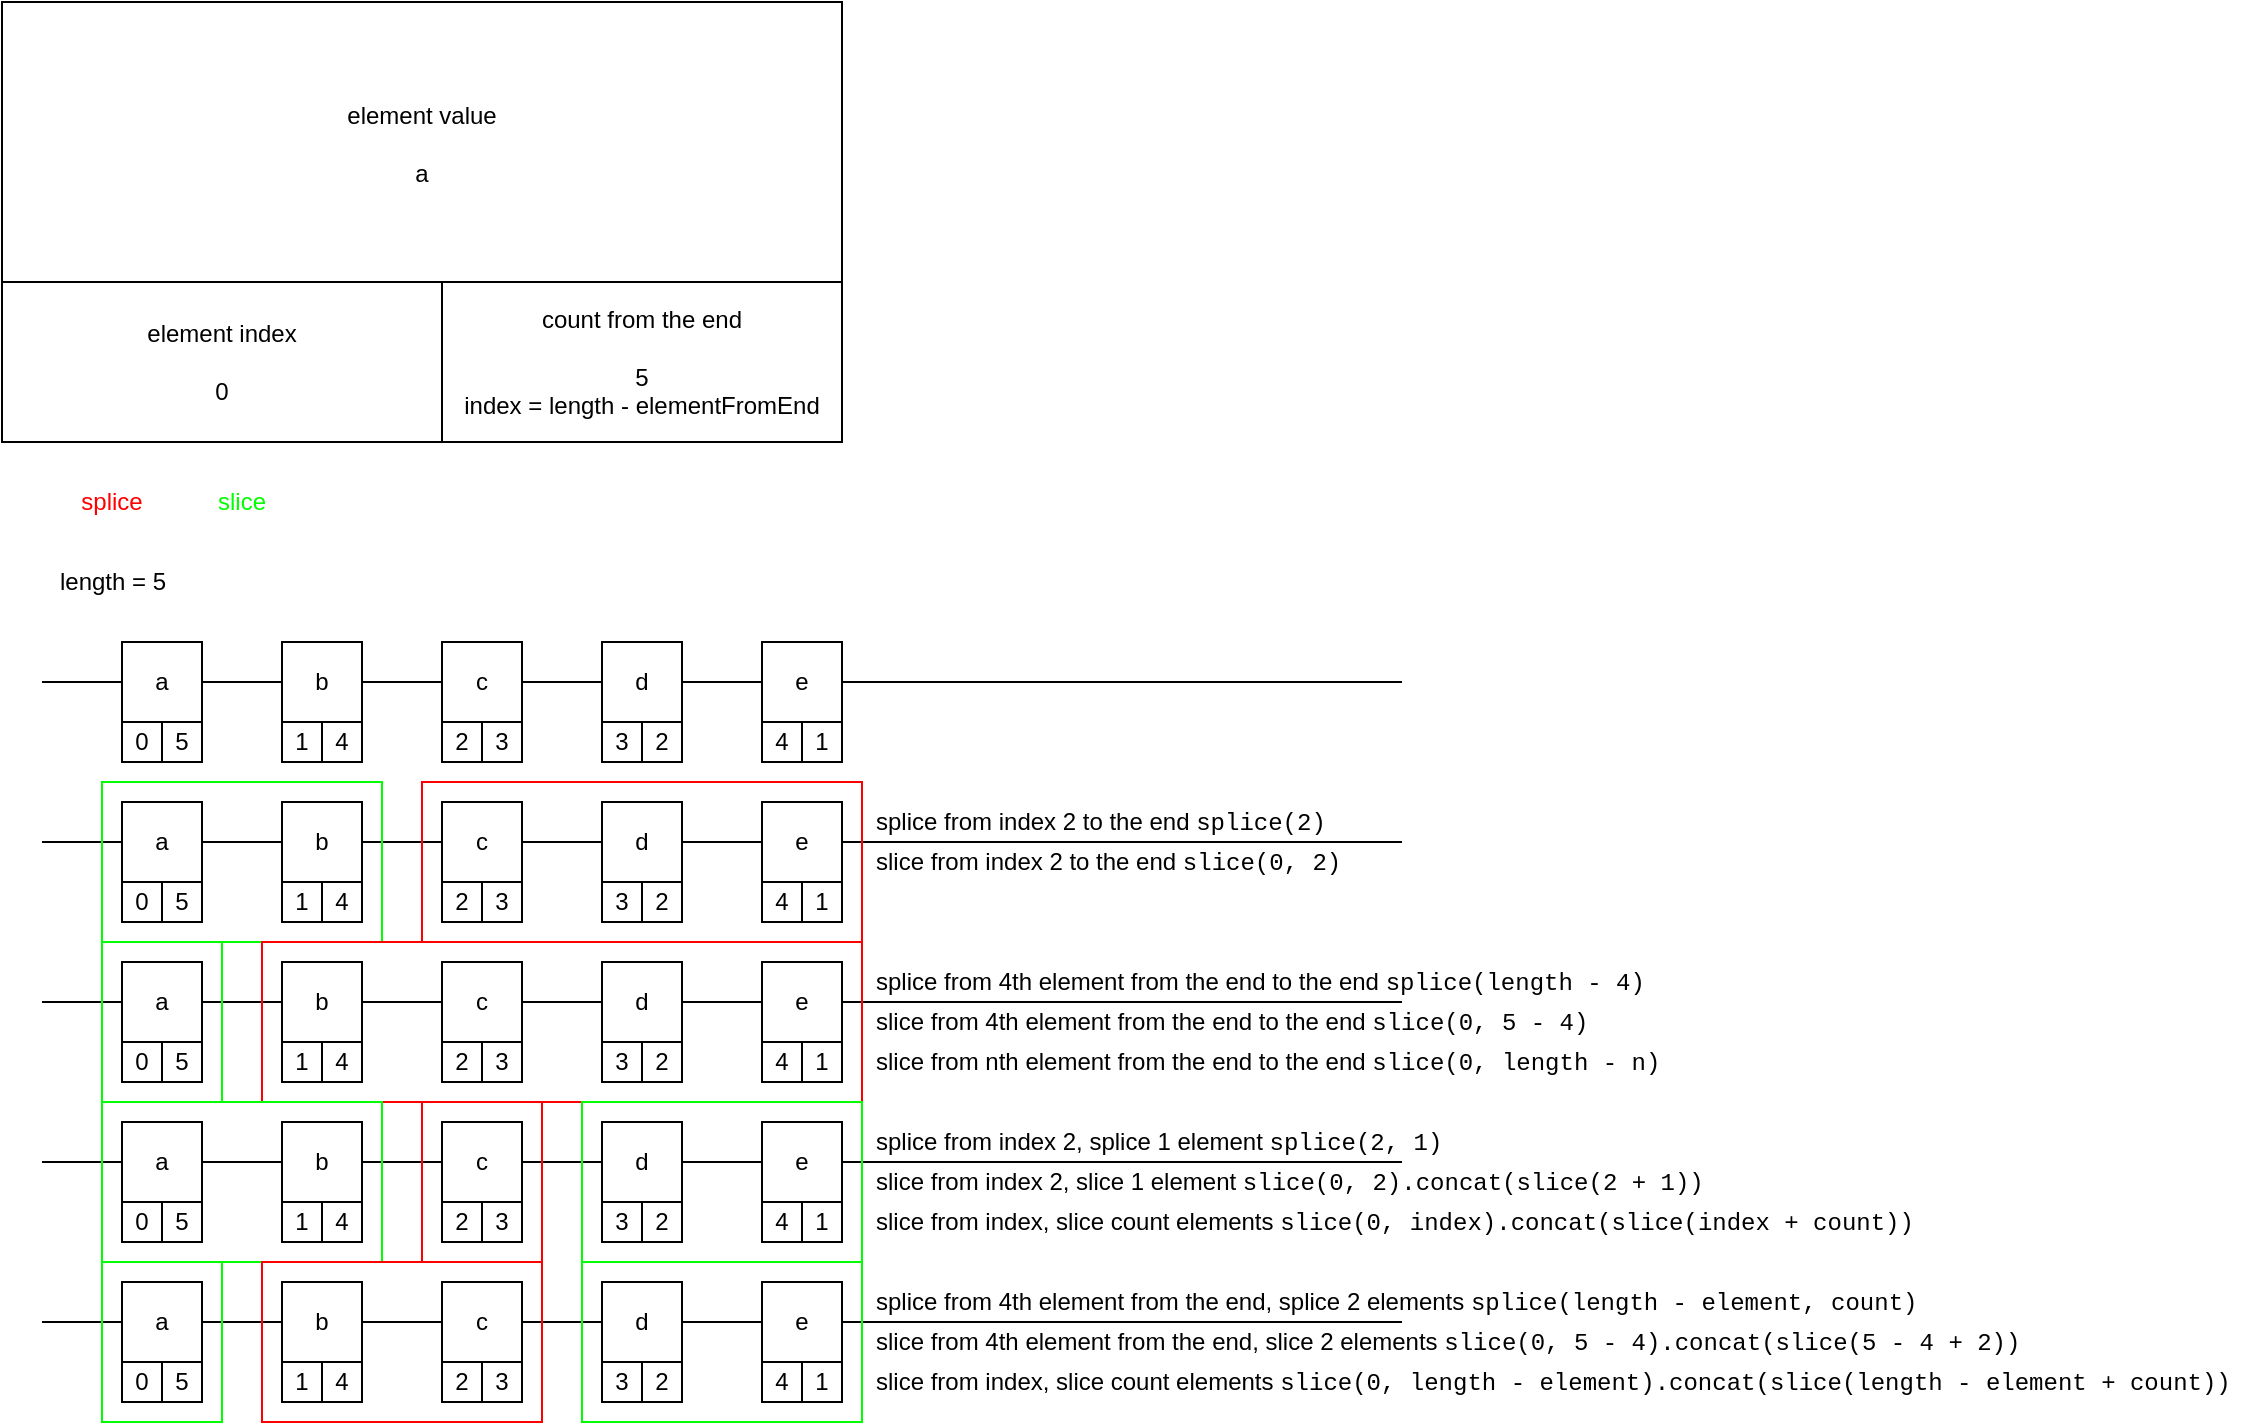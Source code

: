 <mxfile version="13.5.3" type="github"><diagram id="fa6UJFwvS-sA7aTPI0FX" name="Page-1"><mxGraphModel dx="1188" dy="1811" grid="1" gridSize="10" guides="1" tooltips="1" connect="1" arrows="1" fold="1" page="1" pageScale="1" pageWidth="827" pageHeight="1169" math="0" shadow="0"><root><mxCell id="0"/><mxCell id="1" parent="0"/><mxCell id="k5ONzDXBqV_QWERtUDPL-1" value="" style="endArrow=none;html=1;" edge="1" parent="1"><mxGeometry width="50" height="50" relative="1" as="geometry"><mxPoint x="80" y="120" as="sourcePoint"/><mxPoint x="760" y="120" as="targetPoint"/></mxGeometry></mxCell><mxCell id="k5ONzDXBqV_QWERtUDPL-2" value="a" style="rounded=0;whiteSpace=wrap;html=1;" vertex="1" parent="1"><mxGeometry x="120" y="100" width="40" height="40" as="geometry"/></mxCell><mxCell id="k5ONzDXBqV_QWERtUDPL-6" value="b" style="rounded=0;whiteSpace=wrap;html=1;" vertex="1" parent="1"><mxGeometry x="200" y="100" width="40" height="40" as="geometry"/></mxCell><mxCell id="k5ONzDXBqV_QWERtUDPL-7" value="c" style="rounded=0;whiteSpace=wrap;html=1;" vertex="1" parent="1"><mxGeometry x="280" y="100" width="40" height="40" as="geometry"/></mxCell><mxCell id="k5ONzDXBqV_QWERtUDPL-8" value="d" style="rounded=0;whiteSpace=wrap;html=1;" vertex="1" parent="1"><mxGeometry x="360" y="100" width="40" height="40" as="geometry"/></mxCell><mxCell id="k5ONzDXBqV_QWERtUDPL-9" value="e" style="rounded=0;whiteSpace=wrap;html=1;" vertex="1" parent="1"><mxGeometry x="440" y="100" width="40" height="40" as="geometry"/></mxCell><mxCell id="k5ONzDXBqV_QWERtUDPL-12" value="" style="endArrow=none;html=1;" edge="1" parent="1"><mxGeometry width="50" height="50" relative="1" as="geometry"><mxPoint x="80" y="200" as="sourcePoint"/><mxPoint x="760" y="200" as="targetPoint"/></mxGeometry></mxCell><mxCell id="k5ONzDXBqV_QWERtUDPL-13" value="a" style="rounded=0;whiteSpace=wrap;html=1;" vertex="1" parent="1"><mxGeometry x="120" y="180" width="40" height="40" as="geometry"/></mxCell><mxCell id="k5ONzDXBqV_QWERtUDPL-14" value="b" style="rounded=0;whiteSpace=wrap;html=1;" vertex="1" parent="1"><mxGeometry x="200" y="180" width="40" height="40" as="geometry"/></mxCell><mxCell id="k5ONzDXBqV_QWERtUDPL-15" value="c" style="rounded=0;whiteSpace=wrap;html=1;" vertex="1" parent="1"><mxGeometry x="280" y="180" width="40" height="40" as="geometry"/></mxCell><mxCell id="k5ONzDXBqV_QWERtUDPL-16" value="d" style="rounded=0;whiteSpace=wrap;html=1;" vertex="1" parent="1"><mxGeometry x="360" y="180" width="40" height="40" as="geometry"/></mxCell><mxCell id="k5ONzDXBqV_QWERtUDPL-17" value="e" style="rounded=0;whiteSpace=wrap;html=1;" vertex="1" parent="1"><mxGeometry x="440" y="180" width="40" height="40" as="geometry"/></mxCell><mxCell id="k5ONzDXBqV_QWERtUDPL-20" value="splice from index 2 to the end &lt;font face=&quot;Courier New&quot;&gt;splice(2)&lt;/font&gt;" style="text;html=1;align=left;verticalAlign=middle;resizable=0;points=[];autosize=1;" vertex="1" parent="1"><mxGeometry x="495" y="180" width="240" height="20" as="geometry"/></mxCell><mxCell id="k5ONzDXBqV_QWERtUDPL-30" value="0" style="rounded=0;whiteSpace=wrap;html=1;" vertex="1" parent="1"><mxGeometry x="120" y="140" width="20" height="20" as="geometry"/></mxCell><mxCell id="k5ONzDXBqV_QWERtUDPL-31" value="5" style="rounded=0;whiteSpace=wrap;html=1;" vertex="1" parent="1"><mxGeometry x="140" y="140" width="20" height="20" as="geometry"/></mxCell><mxCell id="k5ONzDXBqV_QWERtUDPL-33" value="1" style="rounded=0;whiteSpace=wrap;html=1;" vertex="1" parent="1"><mxGeometry x="200" y="140" width="20" height="20" as="geometry"/></mxCell><mxCell id="k5ONzDXBqV_QWERtUDPL-34" value="4" style="rounded=0;whiteSpace=wrap;html=1;" vertex="1" parent="1"><mxGeometry x="220" y="140" width="20" height="20" as="geometry"/></mxCell><mxCell id="k5ONzDXBqV_QWERtUDPL-35" value="2" style="rounded=0;whiteSpace=wrap;html=1;" vertex="1" parent="1"><mxGeometry x="280" y="140" width="20" height="20" as="geometry"/></mxCell><mxCell id="k5ONzDXBqV_QWERtUDPL-36" value="3" style="rounded=0;whiteSpace=wrap;html=1;" vertex="1" parent="1"><mxGeometry x="300" y="140" width="20" height="20" as="geometry"/></mxCell><mxCell id="k5ONzDXBqV_QWERtUDPL-37" value="3" style="rounded=0;whiteSpace=wrap;html=1;" vertex="1" parent="1"><mxGeometry x="360" y="140" width="20" height="20" as="geometry"/></mxCell><mxCell id="k5ONzDXBqV_QWERtUDPL-38" value="2" style="rounded=0;whiteSpace=wrap;html=1;" vertex="1" parent="1"><mxGeometry x="380" y="140" width="20" height="20" as="geometry"/></mxCell><mxCell id="k5ONzDXBqV_QWERtUDPL-39" value="4" style="rounded=0;whiteSpace=wrap;html=1;" vertex="1" parent="1"><mxGeometry x="440" y="140" width="20" height="20" as="geometry"/></mxCell><mxCell id="k5ONzDXBqV_QWERtUDPL-40" value="1" style="rounded=0;whiteSpace=wrap;html=1;" vertex="1" parent="1"><mxGeometry x="460" y="140" width="20" height="20" as="geometry"/></mxCell><mxCell id="k5ONzDXBqV_QWERtUDPL-67" value="0" style="rounded=0;whiteSpace=wrap;html=1;" vertex="1" parent="1"><mxGeometry x="120" y="220" width="20" height="20" as="geometry"/></mxCell><mxCell id="k5ONzDXBqV_QWERtUDPL-68" value="5" style="rounded=0;whiteSpace=wrap;html=1;" vertex="1" parent="1"><mxGeometry x="140" y="220" width="20" height="20" as="geometry"/></mxCell><mxCell id="k5ONzDXBqV_QWERtUDPL-69" value="1" style="rounded=0;whiteSpace=wrap;html=1;" vertex="1" parent="1"><mxGeometry x="200" y="220" width="20" height="20" as="geometry"/></mxCell><mxCell id="k5ONzDXBqV_QWERtUDPL-70" value="4" style="rounded=0;whiteSpace=wrap;html=1;" vertex="1" parent="1"><mxGeometry x="220" y="220" width="20" height="20" as="geometry"/></mxCell><mxCell id="k5ONzDXBqV_QWERtUDPL-71" value="2" style="rounded=0;whiteSpace=wrap;html=1;" vertex="1" parent="1"><mxGeometry x="280" y="220" width="20" height="20" as="geometry"/></mxCell><mxCell id="k5ONzDXBqV_QWERtUDPL-72" value="3" style="rounded=0;whiteSpace=wrap;html=1;" vertex="1" parent="1"><mxGeometry x="300" y="220" width="20" height="20" as="geometry"/></mxCell><mxCell id="k5ONzDXBqV_QWERtUDPL-73" value="3" style="rounded=0;whiteSpace=wrap;html=1;" vertex="1" parent="1"><mxGeometry x="360" y="220" width="20" height="20" as="geometry"/></mxCell><mxCell id="k5ONzDXBqV_QWERtUDPL-74" value="2" style="rounded=0;whiteSpace=wrap;html=1;" vertex="1" parent="1"><mxGeometry x="380" y="220" width="20" height="20" as="geometry"/></mxCell><mxCell id="k5ONzDXBqV_QWERtUDPL-75" value="4" style="rounded=0;whiteSpace=wrap;html=1;" vertex="1" parent="1"><mxGeometry x="440" y="220" width="20" height="20" as="geometry"/></mxCell><mxCell id="k5ONzDXBqV_QWERtUDPL-76" value="1" style="rounded=0;whiteSpace=wrap;html=1;" vertex="1" parent="1"><mxGeometry x="460" y="220" width="20" height="20" as="geometry"/></mxCell><mxCell id="k5ONzDXBqV_QWERtUDPL-79" value="" style="endArrow=none;html=1;" edge="1" parent="1"><mxGeometry width="50" height="50" relative="1" as="geometry"><mxPoint x="80" y="280" as="sourcePoint"/><mxPoint x="760" y="280" as="targetPoint"/></mxGeometry></mxCell><mxCell id="k5ONzDXBqV_QWERtUDPL-80" value="a" style="rounded=0;whiteSpace=wrap;html=1;" vertex="1" parent="1"><mxGeometry x="120" y="260" width="40" height="40" as="geometry"/></mxCell><mxCell id="k5ONzDXBqV_QWERtUDPL-81" value="b" style="rounded=0;whiteSpace=wrap;html=1;" vertex="1" parent="1"><mxGeometry x="200" y="260" width="40" height="40" as="geometry"/></mxCell><mxCell id="k5ONzDXBqV_QWERtUDPL-82" value="c" style="rounded=0;whiteSpace=wrap;html=1;" vertex="1" parent="1"><mxGeometry x="280" y="260" width="40" height="40" as="geometry"/></mxCell><mxCell id="k5ONzDXBqV_QWERtUDPL-83" value="d" style="rounded=0;whiteSpace=wrap;html=1;" vertex="1" parent="1"><mxGeometry x="360" y="260" width="40" height="40" as="geometry"/></mxCell><mxCell id="k5ONzDXBqV_QWERtUDPL-84" value="e" style="rounded=0;whiteSpace=wrap;html=1;" vertex="1" parent="1"><mxGeometry x="440" y="260" width="40" height="40" as="geometry"/></mxCell><mxCell id="k5ONzDXBqV_QWERtUDPL-87" value="splice from 4th element from the end to the end &lt;font face=&quot;Courier New&quot;&gt;splice(length - 4)&lt;/font&gt;" style="text;html=1;align=left;verticalAlign=middle;resizable=0;points=[];autosize=1;" vertex="1" parent="1"><mxGeometry x="495" y="260" width="400" height="20" as="geometry"/></mxCell><mxCell id="k5ONzDXBqV_QWERtUDPL-100" value="" style="endArrow=none;html=1;" edge="1" parent="1"><mxGeometry width="50" height="50" relative="1" as="geometry"><mxPoint x="80" y="360" as="sourcePoint"/><mxPoint x="760" y="360" as="targetPoint"/></mxGeometry></mxCell><mxCell id="k5ONzDXBqV_QWERtUDPL-101" value="a" style="rounded=0;whiteSpace=wrap;html=1;" vertex="1" parent="1"><mxGeometry x="120" y="340" width="40" height="40" as="geometry"/></mxCell><mxCell id="k5ONzDXBqV_QWERtUDPL-102" value="b" style="rounded=0;whiteSpace=wrap;html=1;" vertex="1" parent="1"><mxGeometry x="200" y="340" width="40" height="40" as="geometry"/></mxCell><mxCell id="k5ONzDXBqV_QWERtUDPL-103" value="c" style="rounded=0;whiteSpace=wrap;html=1;" vertex="1" parent="1"><mxGeometry x="280" y="340" width="40" height="40" as="geometry"/></mxCell><mxCell id="k5ONzDXBqV_QWERtUDPL-104" value="d" style="rounded=0;whiteSpace=wrap;html=1;" vertex="1" parent="1"><mxGeometry x="360" y="340" width="40" height="40" as="geometry"/></mxCell><mxCell id="k5ONzDXBqV_QWERtUDPL-105" value="e" style="rounded=0;whiteSpace=wrap;html=1;" vertex="1" parent="1"><mxGeometry x="440" y="340" width="40" height="40" as="geometry"/></mxCell><mxCell id="k5ONzDXBqV_QWERtUDPL-108" value="splice from index 2, splice 1 element &lt;font face=&quot;Courier New&quot;&gt;splice(2, 1)&lt;/font&gt;" style="text;html=1;align=left;verticalAlign=middle;resizable=0;points=[];autosize=1;" vertex="1" parent="1"><mxGeometry x="495" y="340" width="300" height="20" as="geometry"/></mxCell><mxCell id="k5ONzDXBqV_QWERtUDPL-121" value="0" style="rounded=0;whiteSpace=wrap;html=1;" vertex="1" parent="1"><mxGeometry x="120" y="300" width="20" height="20" as="geometry"/></mxCell><mxCell id="k5ONzDXBqV_QWERtUDPL-122" value="5" style="rounded=0;whiteSpace=wrap;html=1;" vertex="1" parent="1"><mxGeometry x="140" y="300" width="20" height="20" as="geometry"/></mxCell><mxCell id="k5ONzDXBqV_QWERtUDPL-123" value="1" style="rounded=0;whiteSpace=wrap;html=1;" vertex="1" parent="1"><mxGeometry x="200" y="300" width="20" height="20" as="geometry"/></mxCell><mxCell id="k5ONzDXBqV_QWERtUDPL-124" value="4" style="rounded=0;whiteSpace=wrap;html=1;" vertex="1" parent="1"><mxGeometry x="220" y="300" width="20" height="20" as="geometry"/></mxCell><mxCell id="k5ONzDXBqV_QWERtUDPL-125" value="2" style="rounded=0;whiteSpace=wrap;html=1;" vertex="1" parent="1"><mxGeometry x="280" y="300" width="20" height="20" as="geometry"/></mxCell><mxCell id="k5ONzDXBqV_QWERtUDPL-126" value="3" style="rounded=0;whiteSpace=wrap;html=1;" vertex="1" parent="1"><mxGeometry x="300" y="300" width="20" height="20" as="geometry"/></mxCell><mxCell id="k5ONzDXBqV_QWERtUDPL-127" value="3" style="rounded=0;whiteSpace=wrap;html=1;" vertex="1" parent="1"><mxGeometry x="360" y="300" width="20" height="20" as="geometry"/></mxCell><mxCell id="k5ONzDXBqV_QWERtUDPL-128" value="2" style="rounded=0;whiteSpace=wrap;html=1;" vertex="1" parent="1"><mxGeometry x="380" y="300" width="20" height="20" as="geometry"/></mxCell><mxCell id="k5ONzDXBqV_QWERtUDPL-129" value="4" style="rounded=0;whiteSpace=wrap;html=1;" vertex="1" parent="1"><mxGeometry x="440" y="300" width="20" height="20" as="geometry"/></mxCell><mxCell id="k5ONzDXBqV_QWERtUDPL-130" value="1" style="rounded=0;whiteSpace=wrap;html=1;" vertex="1" parent="1"><mxGeometry x="460" y="300" width="20" height="20" as="geometry"/></mxCell><mxCell id="k5ONzDXBqV_QWERtUDPL-131" value="0" style="rounded=0;whiteSpace=wrap;html=1;" vertex="1" parent="1"><mxGeometry x="120" y="380" width="20" height="20" as="geometry"/></mxCell><mxCell id="k5ONzDXBqV_QWERtUDPL-132" value="5" style="rounded=0;whiteSpace=wrap;html=1;" vertex="1" parent="1"><mxGeometry x="140" y="380" width="20" height="20" as="geometry"/></mxCell><mxCell id="k5ONzDXBqV_QWERtUDPL-133" value="1" style="rounded=0;whiteSpace=wrap;html=1;" vertex="1" parent="1"><mxGeometry x="200" y="380" width="20" height="20" as="geometry"/></mxCell><mxCell id="k5ONzDXBqV_QWERtUDPL-134" value="4" style="rounded=0;whiteSpace=wrap;html=1;" vertex="1" parent="1"><mxGeometry x="220" y="380" width="20" height="20" as="geometry"/></mxCell><mxCell id="k5ONzDXBqV_QWERtUDPL-135" value="2" style="rounded=0;whiteSpace=wrap;html=1;" vertex="1" parent="1"><mxGeometry x="280" y="380" width="20" height="20" as="geometry"/></mxCell><mxCell id="k5ONzDXBqV_QWERtUDPL-136" value="3" style="rounded=0;whiteSpace=wrap;html=1;" vertex="1" parent="1"><mxGeometry x="300" y="380" width="20" height="20" as="geometry"/></mxCell><mxCell id="k5ONzDXBqV_QWERtUDPL-137" value="3" style="rounded=0;whiteSpace=wrap;html=1;" vertex="1" parent="1"><mxGeometry x="360" y="380" width="20" height="20" as="geometry"/></mxCell><mxCell id="k5ONzDXBqV_QWERtUDPL-138" value="2" style="rounded=0;whiteSpace=wrap;html=1;" vertex="1" parent="1"><mxGeometry x="380" y="380" width="20" height="20" as="geometry"/></mxCell><mxCell id="k5ONzDXBqV_QWERtUDPL-139" value="4" style="rounded=0;whiteSpace=wrap;html=1;" vertex="1" parent="1"><mxGeometry x="440" y="380" width="20" height="20" as="geometry"/></mxCell><mxCell id="k5ONzDXBqV_QWERtUDPL-140" value="1" style="rounded=0;whiteSpace=wrap;html=1;" vertex="1" parent="1"><mxGeometry x="460" y="380" width="20" height="20" as="geometry"/></mxCell><mxCell id="k5ONzDXBqV_QWERtUDPL-141" value="slice from index 2 to the end &lt;font face=&quot;Courier New&quot;&gt;slice(0, 2)&lt;/font&gt;" style="text;html=1;align=left;verticalAlign=middle;resizable=0;points=[];autosize=1;" vertex="1" parent="1"><mxGeometry x="495" y="200" width="250" height="20" as="geometry"/></mxCell><mxCell id="k5ONzDXBqV_QWERtUDPL-142" value="element value&lt;br&gt;&lt;br&gt;a" style="rounded=0;whiteSpace=wrap;html=1;" vertex="1" parent="1"><mxGeometry x="60" y="-220" width="420" height="141" as="geometry"/></mxCell><mxCell id="k5ONzDXBqV_QWERtUDPL-143" value="element index&lt;br&gt;&lt;br&gt;0" style="rounded=0;whiteSpace=wrap;html=1;" vertex="1" parent="1"><mxGeometry x="60" y="-80" width="220" height="80" as="geometry"/></mxCell><mxCell id="k5ONzDXBqV_QWERtUDPL-144" value="count from the end&lt;br&gt;&lt;br&gt;5&lt;br&gt;index = length - elementFromEnd" style="rounded=0;whiteSpace=wrap;html=1;" vertex="1" parent="1"><mxGeometry x="280" y="-80" width="200" height="80" as="geometry"/></mxCell><mxCell id="k5ONzDXBqV_QWERtUDPL-145" value="length = 5" style="text;html=1;align=center;verticalAlign=middle;resizable=0;points=[];autosize=1;" vertex="1" parent="1"><mxGeometry x="80" y="60" width="70" height="20" as="geometry"/></mxCell><mxCell id="k5ONzDXBqV_QWERtUDPL-146" value="slice from 4th element from the end to the end &lt;font face=&quot;Courier New&quot;&gt;slice(0, 5 - 4)&lt;/font&gt;" style="text;html=1;align=left;verticalAlign=middle;resizable=0;points=[];autosize=1;" vertex="1" parent="1"><mxGeometry x="495" y="280" width="370" height="20" as="geometry"/></mxCell><mxCell id="k5ONzDXBqV_QWERtUDPL-147" value="slice from index 2, slice 1 element&amp;nbsp;&lt;span style=&quot;font-family: &amp;#34;courier new&amp;#34;&quot;&gt;slice(0, 2).concat(&lt;/span&gt;&lt;span style=&quot;font-family: &amp;#34;courier new&amp;#34;&quot;&gt;slice(2 + 1))&lt;/span&gt;" style="text;html=1;align=left;verticalAlign=middle;resizable=0;points=[];autosize=1;" vertex="1" parent="1"><mxGeometry x="495" y="360" width="430" height="20" as="geometry"/></mxCell><mxCell id="k5ONzDXBqV_QWERtUDPL-148" value="slice from index, slice count elements&amp;nbsp;&lt;span style=&quot;font-family: &amp;#34;courier new&amp;#34;&quot;&gt;slice(0, index).concat(&lt;/span&gt;&lt;span style=&quot;font-family: &amp;#34;courier new&amp;#34;&quot;&gt;slice(index + count))&lt;/span&gt;" style="text;html=1;align=left;verticalAlign=middle;resizable=0;points=[];autosize=1;" vertex="1" parent="1"><mxGeometry x="495" y="380" width="530" height="20" as="geometry"/></mxCell><mxCell id="k5ONzDXBqV_QWERtUDPL-149" value="slice from nth element from the end to the end &lt;font face=&quot;Courier New&quot;&gt;slice(0, length - n)&lt;/font&gt;" style="text;html=1;align=left;verticalAlign=middle;resizable=0;points=[];autosize=1;" vertex="1" parent="1"><mxGeometry x="495" y="300" width="410" height="20" as="geometry"/></mxCell><mxCell id="k5ONzDXBqV_QWERtUDPL-150" value="" style="endArrow=none;html=1;" edge="1" parent="1"><mxGeometry width="50" height="50" relative="1" as="geometry"><mxPoint x="80" y="440" as="sourcePoint"/><mxPoint x="760" y="440" as="targetPoint"/></mxGeometry></mxCell><mxCell id="k5ONzDXBqV_QWERtUDPL-151" value="a" style="rounded=0;whiteSpace=wrap;html=1;" vertex="1" parent="1"><mxGeometry x="120" y="420" width="40" height="40" as="geometry"/></mxCell><mxCell id="k5ONzDXBqV_QWERtUDPL-152" value="b" style="rounded=0;whiteSpace=wrap;html=1;" vertex="1" parent="1"><mxGeometry x="200" y="420" width="40" height="40" as="geometry"/></mxCell><mxCell id="k5ONzDXBqV_QWERtUDPL-153" value="c" style="rounded=0;whiteSpace=wrap;html=1;" vertex="1" parent="1"><mxGeometry x="280" y="420" width="40" height="40" as="geometry"/></mxCell><mxCell id="k5ONzDXBqV_QWERtUDPL-154" value="d" style="rounded=0;whiteSpace=wrap;html=1;" vertex="1" parent="1"><mxGeometry x="360" y="420" width="40" height="40" as="geometry"/></mxCell><mxCell id="k5ONzDXBqV_QWERtUDPL-155" value="e" style="rounded=0;whiteSpace=wrap;html=1;" vertex="1" parent="1"><mxGeometry x="440" y="420" width="40" height="40" as="geometry"/></mxCell><mxCell id="k5ONzDXBqV_QWERtUDPL-157" value="splice from 4th element from the end, splice 2 elements&amp;nbsp;&lt;font face=&quot;Courier New&quot;&gt;splice(length - element, count)&lt;/font&gt;" style="text;html=1;align=left;verticalAlign=middle;resizable=0;points=[];autosize=1;" vertex="1" parent="1"><mxGeometry x="495" y="420" width="540" height="20" as="geometry"/></mxCell><mxCell id="k5ONzDXBqV_QWERtUDPL-158" value="0" style="rounded=0;whiteSpace=wrap;html=1;" vertex="1" parent="1"><mxGeometry x="120" y="460" width="20" height="20" as="geometry"/></mxCell><mxCell id="k5ONzDXBqV_QWERtUDPL-159" value="5" style="rounded=0;whiteSpace=wrap;html=1;" vertex="1" parent="1"><mxGeometry x="140" y="460" width="20" height="20" as="geometry"/></mxCell><mxCell id="k5ONzDXBqV_QWERtUDPL-160" value="1" style="rounded=0;whiteSpace=wrap;html=1;" vertex="1" parent="1"><mxGeometry x="200" y="460" width="20" height="20" as="geometry"/></mxCell><mxCell id="k5ONzDXBqV_QWERtUDPL-161" value="4" style="rounded=0;whiteSpace=wrap;html=1;" vertex="1" parent="1"><mxGeometry x="220" y="460" width="20" height="20" as="geometry"/></mxCell><mxCell id="k5ONzDXBqV_QWERtUDPL-162" value="2" style="rounded=0;whiteSpace=wrap;html=1;" vertex="1" parent="1"><mxGeometry x="280" y="460" width="20" height="20" as="geometry"/></mxCell><mxCell id="k5ONzDXBqV_QWERtUDPL-163" value="3" style="rounded=0;whiteSpace=wrap;html=1;" vertex="1" parent="1"><mxGeometry x="300" y="460" width="20" height="20" as="geometry"/></mxCell><mxCell id="k5ONzDXBqV_QWERtUDPL-164" value="3" style="rounded=0;whiteSpace=wrap;html=1;" vertex="1" parent="1"><mxGeometry x="360" y="460" width="20" height="20" as="geometry"/></mxCell><mxCell id="k5ONzDXBqV_QWERtUDPL-165" value="2" style="rounded=0;whiteSpace=wrap;html=1;" vertex="1" parent="1"><mxGeometry x="380" y="460" width="20" height="20" as="geometry"/></mxCell><mxCell id="k5ONzDXBqV_QWERtUDPL-166" value="4" style="rounded=0;whiteSpace=wrap;html=1;" vertex="1" parent="1"><mxGeometry x="440" y="460" width="20" height="20" as="geometry"/></mxCell><mxCell id="k5ONzDXBqV_QWERtUDPL-167" value="1" style="rounded=0;whiteSpace=wrap;html=1;" vertex="1" parent="1"><mxGeometry x="460" y="460" width="20" height="20" as="geometry"/></mxCell><mxCell id="k5ONzDXBqV_QWERtUDPL-168" value="slice from 4th element from the end, slice 2 elements&amp;nbsp;&lt;span style=&quot;font-family: &amp;#34;courier new&amp;#34;&quot;&gt;slice(0, 5 - 4).concat(&lt;/span&gt;&lt;span style=&quot;font-family: &amp;#34;courier new&amp;#34;&quot;&gt;slice(5 - 4 + 2))&lt;/span&gt;" style="text;html=1;align=left;verticalAlign=middle;resizable=0;points=[];autosize=1;" vertex="1" parent="1"><mxGeometry x="495" y="440" width="590" height="20" as="geometry"/></mxCell><mxCell id="k5ONzDXBqV_QWERtUDPL-169" value="slice from index, slice count elements&amp;nbsp;&lt;span style=&quot;font-family: &amp;#34;courier new&amp;#34;&quot;&gt;slice(0, length - element).concat(&lt;/span&gt;&lt;span style=&quot;font-family: &amp;#34;courier new&amp;#34;&quot;&gt;slice(length - element + count))&lt;/span&gt;" style="text;html=1;align=left;verticalAlign=middle;resizable=0;points=[];autosize=1;" vertex="1" parent="1"><mxGeometry x="495" y="460" width="690" height="20" as="geometry"/></mxCell><mxCell id="k5ONzDXBqV_QWERtUDPL-170" value="" style="rounded=0;whiteSpace=wrap;html=1;align=left;fillColor=none;strokeColor=#00FF00;" vertex="1" parent="1"><mxGeometry x="110" y="170" width="140" height="80" as="geometry"/></mxCell><mxCell id="k5ONzDXBqV_QWERtUDPL-172" value="&lt;span style=&quot;color: rgba(0 , 0 , 0 , 0) ; font-family: monospace ; font-size: 0px&quot;&gt;%3CmxGraphModel%3E%3Croot%3E%3CmxCell%20id%3D%220%22%2F%3E%3CmxCell%20id%3D%221%22%20parent%3D%220%22%2F%3E%3CmxCell%20id%3D%222%22%20value%3D%22%22%20style%3D%22rounded%3D0%3BwhiteSpace%3Dwrap%3Bhtml%3D1%3Balign%3Dleft%3BfillColor%3Dnone%3BstrokeColor%3D%2300FF00%3B%22%20vertex%3D%221%22%20parent%3D%221%22%3E%3CmxGeometry%20x%3D%22110%22%20y%3D%22170%22%20width%3D%22140%22%20height%3D%2280%22%20as%3D%22geometry%22%2F%3E%3C%2FmxCell%3E%3C%2Froot%3E%3C%2FmxGraphModel%3E&lt;/span&gt;" style="rounded=0;whiteSpace=wrap;html=1;strokeColor=#FF0000;align=left;fillColor=none;" vertex="1" parent="1"><mxGeometry x="270" y="170" width="220" height="80" as="geometry"/></mxCell><mxCell id="k5ONzDXBqV_QWERtUDPL-173" value="&lt;span style=&quot;color: rgb(255 , 0 , 0)&quot;&gt;splice&lt;/span&gt;" style="text;html=1;strokeColor=none;fillColor=none;align=center;verticalAlign=middle;whiteSpace=wrap;rounded=0;" vertex="1" parent="1"><mxGeometry x="95" y="20" width="40" height="20" as="geometry"/></mxCell><mxCell id="k5ONzDXBqV_QWERtUDPL-174" value="&lt;font color=&quot;#00ff00&quot;&gt;slice&lt;/font&gt;" style="text;html=1;strokeColor=none;fillColor=none;align=center;verticalAlign=middle;whiteSpace=wrap;rounded=0;" vertex="1" parent="1"><mxGeometry x="160" y="20" width="40" height="20" as="geometry"/></mxCell><mxCell id="k5ONzDXBqV_QWERtUDPL-175" value="" style="rounded=0;whiteSpace=wrap;html=1;align=left;fillColor=none;strokeColor=#00FF00;" vertex="1" parent="1"><mxGeometry x="110" y="250" width="60" height="80" as="geometry"/></mxCell><mxCell id="k5ONzDXBqV_QWERtUDPL-176" value="&lt;span style=&quot;color: rgba(0 , 0 , 0 , 0) ; font-family: monospace ; font-size: 0px&quot;&gt;%3CmxGraphModel%3E%3Croot%3E%3CmxCell%20id%3D%220%22%2F%3E%3CmxCell%20id%3D%221%22%20parent%3D%220%22%2F%3E%3CmxCell%20id%3D%222%22%20value%3D%22%22%20style%3D%22rounded%3D0%3BwhiteSpace%3Dwrap%3Bhtml%3D1%3Balign%3Dleft%3BfillColor%3Dnone%3BstrokeColor%3D%2300FF00%3B%22%20vertex%3D%221%22%20parent%3D%221%22%3E%3CmxGeometry%20x%3D%22110%22%20y%3D%22170%22%20width%3D%22140%22%20height%3D%2280%22%20as%3D%22geometry%22%2F%3E%3C%2FmxCell%3E%3C%2Froot%3E%3C%2FmxGraphModel%3E&lt;/span&gt;" style="rounded=0;whiteSpace=wrap;html=1;strokeColor=#FF0000;align=left;fillColor=none;" vertex="1" parent="1"><mxGeometry x="190" y="250" width="300" height="80" as="geometry"/></mxCell><mxCell id="k5ONzDXBqV_QWERtUDPL-177" value="&lt;span style=&quot;color: rgba(0 , 0 , 0 , 0) ; font-family: monospace ; font-size: 0px&quot;&gt;%3CmxGraphModel%3E%3Croot%3E%3CmxCell%20id%3D%220%22%2F%3E%3CmxCell%20id%3D%221%22%20parent%3D%220%22%2F%3E%3CmxCell%20id%3D%222%22%20value%3D%22%22%20style%3D%22rounded%3D0%3BwhiteSpace%3Dwrap%3Bhtml%3D1%3Balign%3Dleft%3BfillColor%3Dnone%3BstrokeColor%3D%2300FF00%3B%22%20vertex%3D%221%22%20parent%3D%221%22%3E%3CmxGeometry%20x%3D%22110%22%20y%3D%22170%22%20width%3D%22140%22%20height%3D%2280%22%20as%3D%22geometry%22%2F%3E%3C%2FmxCell%3E%3C%2Froot%3E%3C%2FmxGraphModel%3E&lt;/span&gt;" style="rounded=0;whiteSpace=wrap;html=1;strokeColor=#FF0000;align=left;fillColor=none;" vertex="1" parent="1"><mxGeometry x="270" y="330" width="60" height="80" as="geometry"/></mxCell><mxCell id="k5ONzDXBqV_QWERtUDPL-178" value="" style="rounded=0;whiteSpace=wrap;html=1;align=left;fillColor=none;strokeColor=#00FF00;" vertex="1" parent="1"><mxGeometry x="110" y="330" width="140" height="80" as="geometry"/></mxCell><mxCell id="k5ONzDXBqV_QWERtUDPL-179" value="" style="rounded=0;whiteSpace=wrap;html=1;align=left;fillColor=none;strokeColor=#00FF00;" vertex="1" parent="1"><mxGeometry x="350" y="330" width="140" height="80" as="geometry"/></mxCell><mxCell id="k5ONzDXBqV_QWERtUDPL-180" value="&lt;span style=&quot;color: rgba(0 , 0 , 0 , 0) ; font-family: monospace ; font-size: 0px&quot;&gt;%3CmxGraphModel%3E%3Croot%3E%3CmxCell%20id%3D%220%22%2F%3E%3CmxCell%20id%3D%221%22%20parent%3D%220%22%2F%3E%3CmxCell%20id%3D%222%22%20value%3D%22%22%20style%3D%22rounded%3D0%3BwhiteSpace%3Dwrap%3Bhtml%3D1%3Balign%3Dleft%3BfillColor%3Dnone%3BstrokeColor%3D%2300FF00%3B%22%20vertex%3D%221%22%20parent%3D%221%22%3E%3CmxGeometry%20x%3D%22110%22%20y%3D%22170%22%20width%3D%22140%22%20height%3D%2280%22%20as%3D%22geometry%22%2F%3E%3C%2FmxCell%3E%3C%2Froot%3E%3C%2FmxGraphModel%3E&lt;/span&gt;" style="rounded=0;whiteSpace=wrap;html=1;strokeColor=#FF0000;align=left;fillColor=none;" vertex="1" parent="1"><mxGeometry x="190" y="410" width="140" height="80" as="geometry"/></mxCell><mxCell id="k5ONzDXBqV_QWERtUDPL-181" value="" style="rounded=0;whiteSpace=wrap;html=1;align=left;strokeColor=#00FF00;fillColor=none;" vertex="1" parent="1"><mxGeometry x="110" y="410" width="60" height="80" as="geometry"/></mxCell><mxCell id="k5ONzDXBqV_QWERtUDPL-182" value="" style="rounded=0;whiteSpace=wrap;html=1;align=left;fillColor=none;strokeColor=#00FF00;" vertex="1" parent="1"><mxGeometry x="350" y="410" width="140" height="80" as="geometry"/></mxCell></root></mxGraphModel></diagram></mxfile>